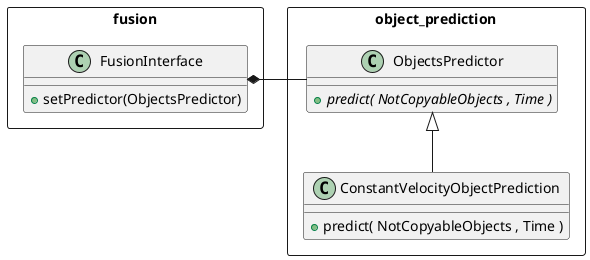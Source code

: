 @startuml(id=object_prediction) TrackToTrackFusion_Prediction

' Comments are like this
/' or several -
lines like this '/

skinparam linetype ortho

package object_prediction <<Rectangle>> {

    class ObjectsPredictor {
     + {abstract} predict( NotCopyableObjects , Time )
    }

    class ConstantVelocityObjectPrediction {
     + predict( NotCopyableObjects , Time )
    }

    ObjectsPredictor <|-- ConstantVelocityObjectPrediction
}

package fusion <<Rectangle>> {

    class FusionInterface {
     + setPredictor(ObjectsPredictor)
    }

    FusionInterface                *-right-  ObjectsPredictor
}

@enduml